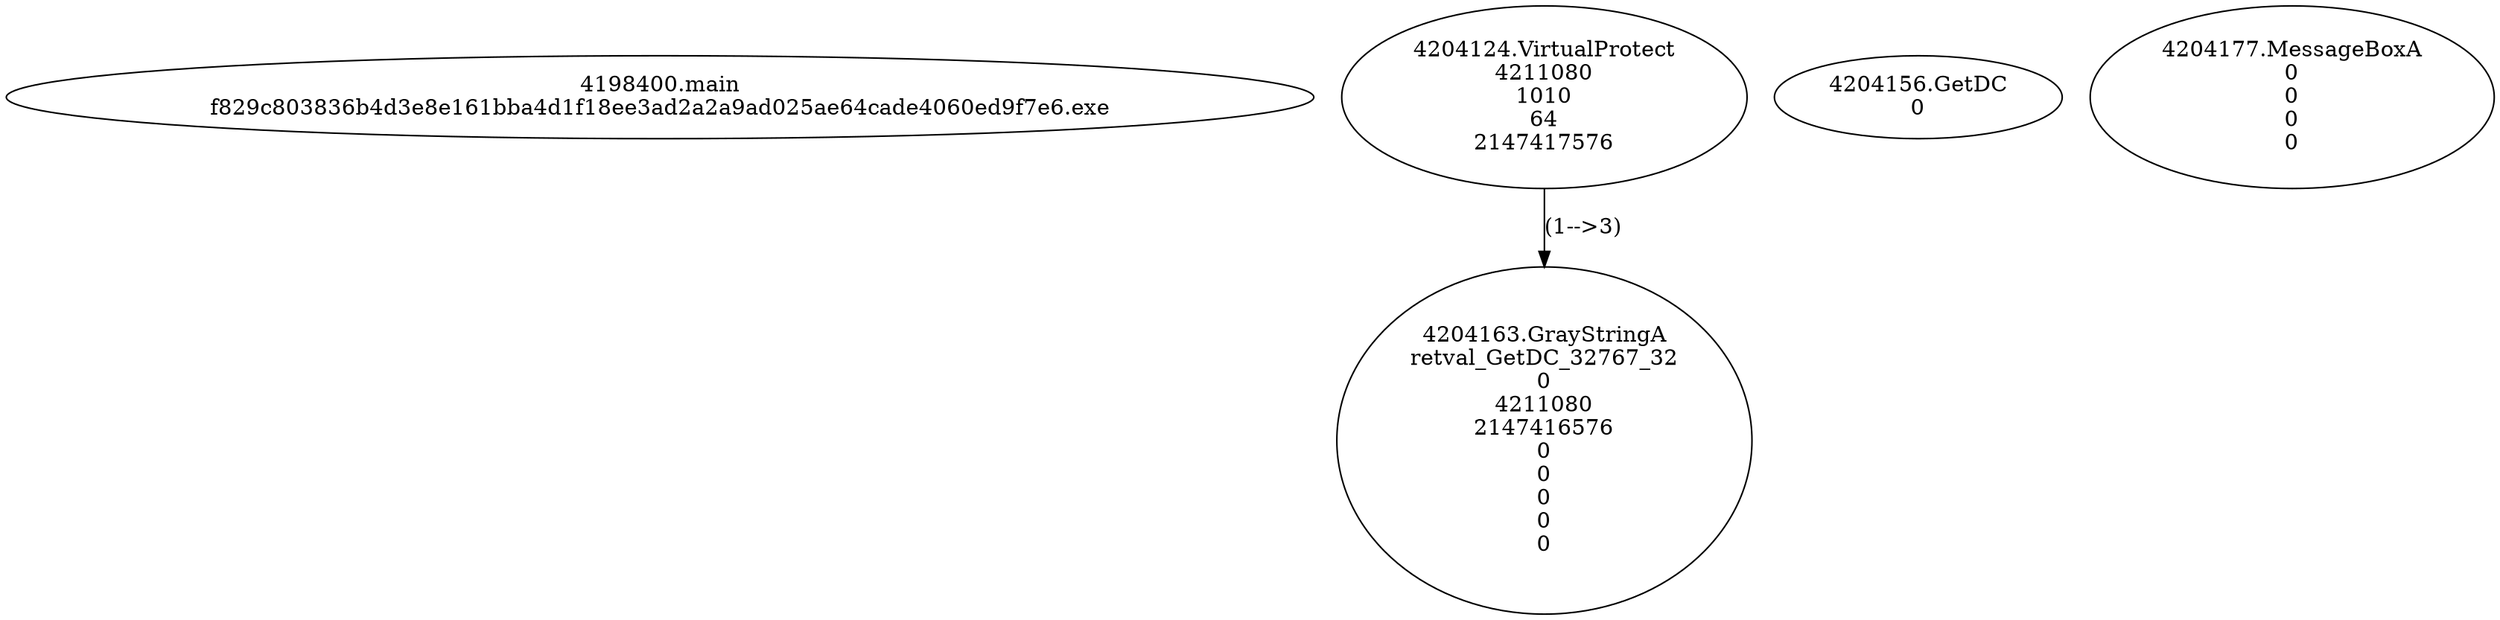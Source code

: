 // Global SCDG with merge call
digraph {
	0 [label="4198400.main
f829c803836b4d3e8e161bba4d1f18ee3ad2a2a9ad025ae64cade4060ed9f7e6.exe"]
	1 [label="4204124.VirtualProtect
4211080
1010
64
2147417576"]
	2 [label="4204156.GetDC
0"]
	3 [label="4204163.GrayStringA
retval_GetDC_32767_32
0
4211080
2147416576
0
0
0
0
0"]
	1 -> 3 [label="(1-->3)"]
	4 [label="4204177.MessageBoxA
0
0
0
0"]
}
